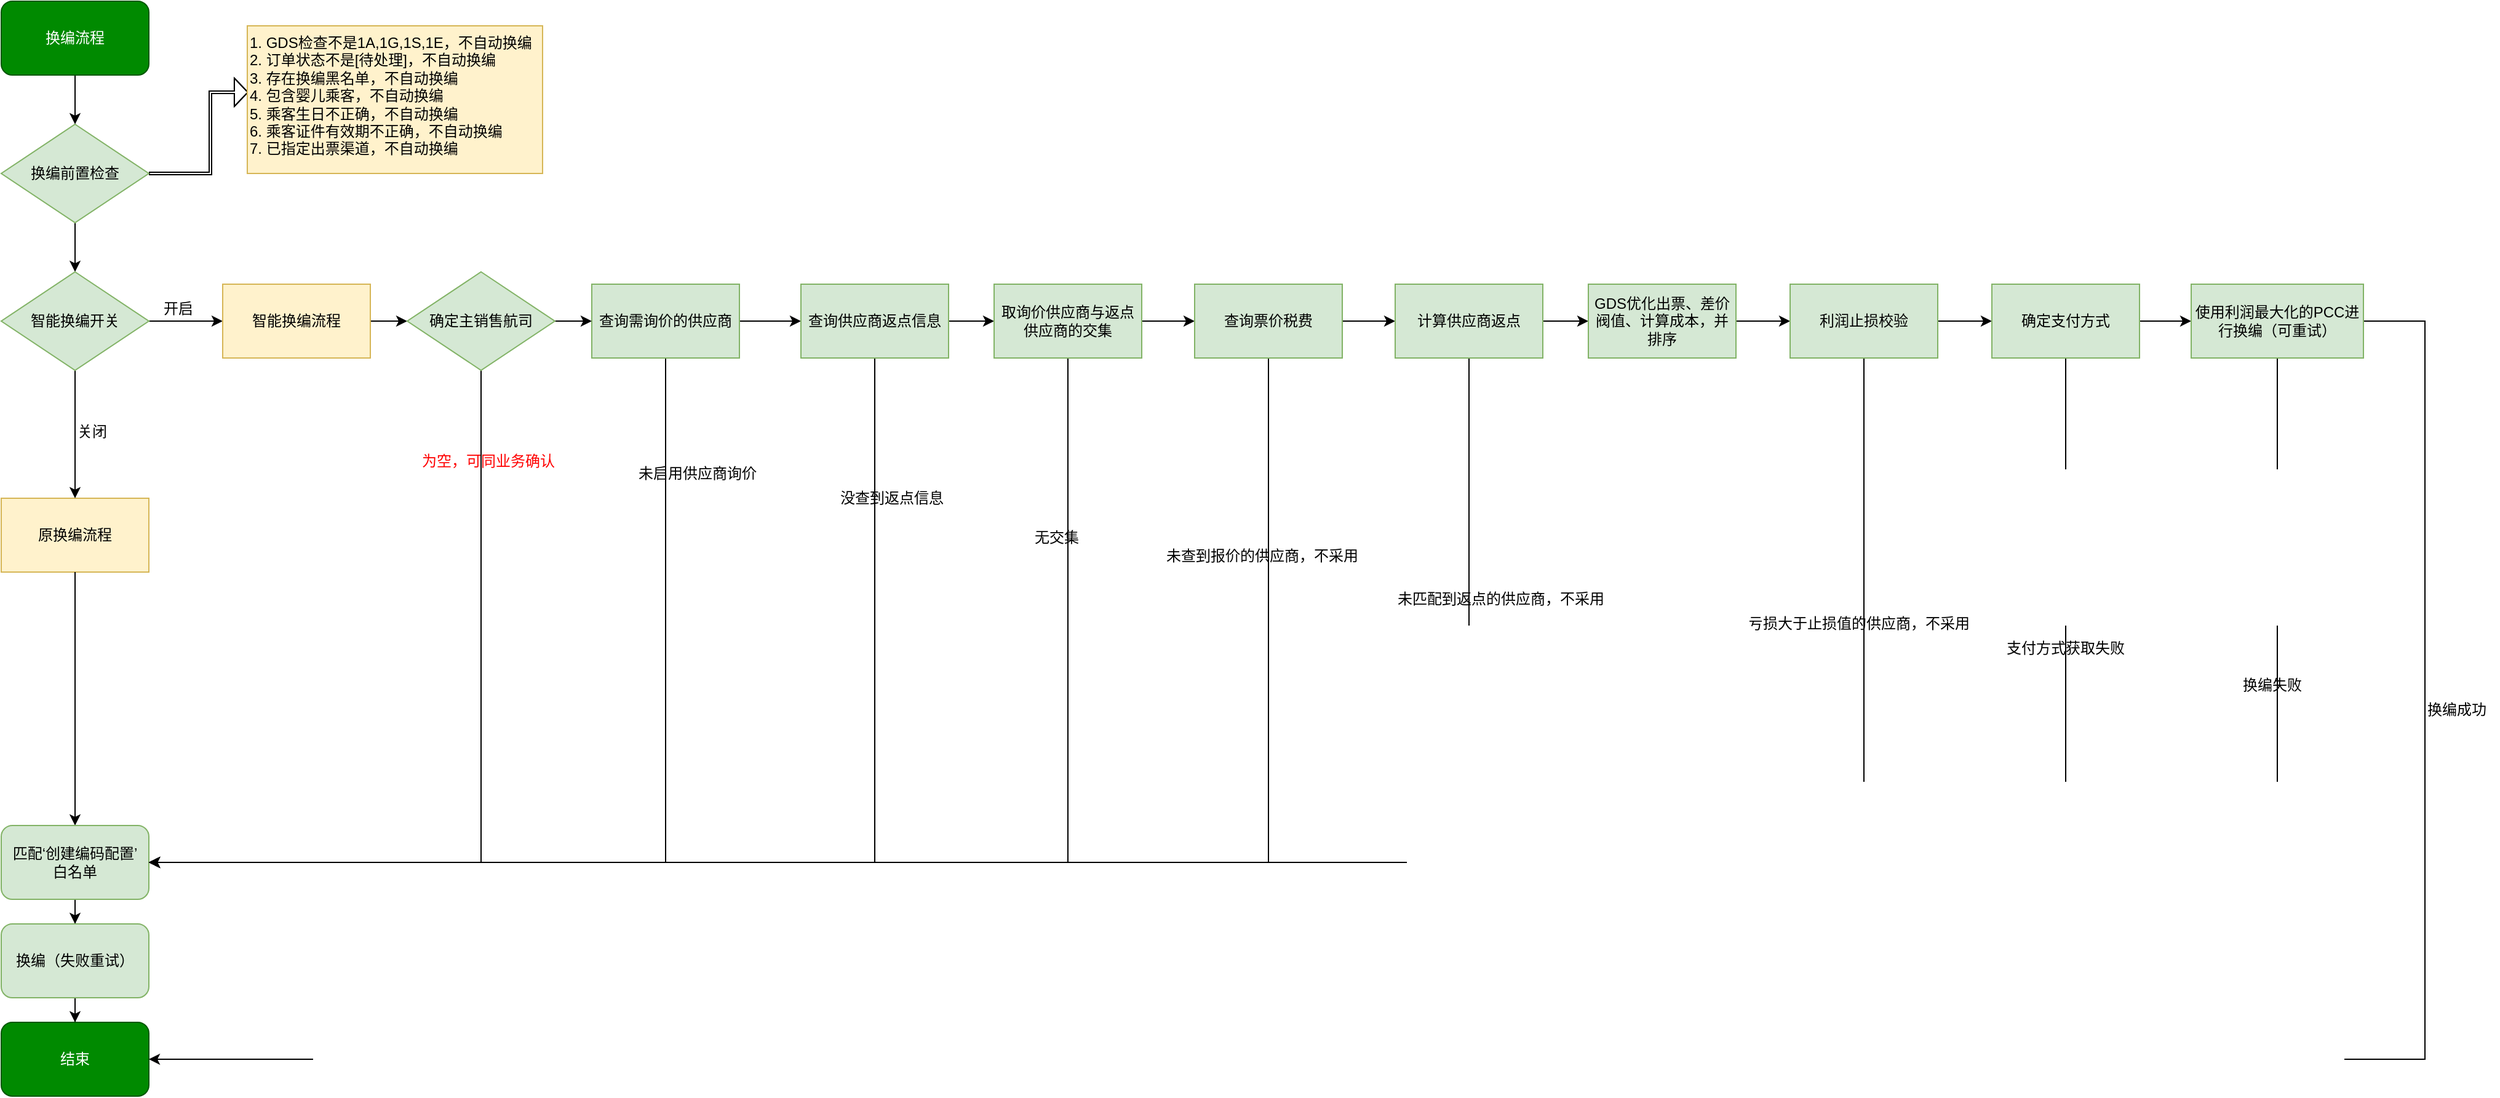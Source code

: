 <mxfile version="10.7.7" type="github"><diagram id="Fu-8c9Igl0WV-Uy8TeVr" name="ç¬¬ 1 é¡µ"><mxGraphModel dx="2316" dy="1532" grid="1" gridSize="10" guides="1" tooltips="1" connect="1" arrows="1" fold="1" page="1" pageScale="1" pageWidth="827" pageHeight="1169" math="0" shadow="0"><root><mxCell id="0"/><mxCell id="1" parent="0"/><mxCell id="R-AHkqssRI2kWCLYH0Ky-1" value="原换编流程" style="rounded=0;whiteSpace=wrap;html=1;fillColor=#fff2cc;strokeColor=#d6b656;" parent="1" vertex="1"><mxGeometry x="200" y="424" width="120" height="60" as="geometry"/></mxCell><mxCell id="R-AHkqssRI2kWCLYH0Ky-12" style="edgeStyle=orthogonalEdgeStyle;rounded=0;orthogonalLoop=1;jettySize=auto;html=1;exitX=0.5;exitY=1;exitDx=0;exitDy=0;entryX=0.5;entryY=0;entryDx=0;entryDy=0;" parent="1" source="R-AHkqssRI2kWCLYH0Ky-4" target="R-AHkqssRI2kWCLYH0Ky-6" edge="1"><mxGeometry relative="1" as="geometry"/></mxCell><mxCell id="hX_Xk6LFj6MfjmRYL03D-2" value="" style="edgeStyle=orthogonalEdgeStyle;rounded=0;orthogonalLoop=1;jettySize=auto;html=1;entryX=0.004;entryY=0.45;entryDx=0;entryDy=0;entryPerimeter=0;shape=flexArrow;width=2;endSize=3.33;" parent="1" source="R-AHkqssRI2kWCLYH0Ky-4" target="RbqSEhtfvwtirUpKuO1h-3" edge="1"><mxGeometry relative="1" as="geometry"><mxPoint x="400" y="160" as="targetPoint"/><Array as="points"><mxPoint x="370" y="160"/><mxPoint x="370" y="94"/></Array></mxGeometry></mxCell><mxCell id="R-AHkqssRI2kWCLYH0Ky-4" value="换编前置检查" style="rhombus;whiteSpace=wrap;html=1;fillColor=#d5e8d4;strokeColor=#82b366;" parent="1" vertex="1"><mxGeometry x="200" y="120" width="120" height="80" as="geometry"/></mxCell><mxCell id="R-AHkqssRI2kWCLYH0Ky-13" style="edgeStyle=orthogonalEdgeStyle;rounded=0;orthogonalLoop=1;jettySize=auto;html=1;exitX=0.5;exitY=1;exitDx=0;exitDy=0;entryX=0.5;entryY=0;entryDx=0;entryDy=0;" parent="1" source="R-AHkqssRI2kWCLYH0Ky-6" target="R-AHkqssRI2kWCLYH0Ky-1" edge="1"><mxGeometry relative="1" as="geometry"/></mxCell><mxCell id="R-AHkqssRI2kWCLYH0Ky-20" style="edgeStyle=orthogonalEdgeStyle;rounded=0;orthogonalLoop=1;jettySize=auto;html=1;exitX=1;exitY=0.5;exitDx=0;exitDy=0;entryX=0;entryY=0.5;entryDx=0;entryDy=0;" parent="1" source="R-AHkqssRI2kWCLYH0Ky-6" target="R-AHkqssRI2kWCLYH0Ky-19" edge="1"><mxGeometry relative="1" as="geometry"/></mxCell><mxCell id="R-AHkqssRI2kWCLYH0Ky-6" value="智能换编开关" style="rhombus;whiteSpace=wrap;html=1;fillColor=#d5e8d4;strokeColor=#82b366;" parent="1" vertex="1"><mxGeometry x="200" y="240" width="120" height="80" as="geometry"/></mxCell><mxCell id="R-AHkqssRI2kWCLYH0Ky-11" style="edgeStyle=orthogonalEdgeStyle;rounded=0;orthogonalLoop=1;jettySize=auto;html=1;exitX=0.5;exitY=1;exitDx=0;exitDy=0;entryX=0.5;entryY=0;entryDx=0;entryDy=0;" parent="1" source="R-AHkqssRI2kWCLYH0Ky-7" target="R-AHkqssRI2kWCLYH0Ky-4" edge="1"><mxGeometry relative="1" as="geometry"/></mxCell><mxCell id="R-AHkqssRI2kWCLYH0Ky-7" value="换编流程" style="rounded=1;whiteSpace=wrap;html=1;fillColor=#008a00;strokeColor=#005700;fontColor=#ffffff;" parent="1" vertex="1"><mxGeometry x="200" y="20" width="120" height="60" as="geometry"/></mxCell><mxCell id="R-AHkqssRI2kWCLYH0Ky-17" style="edgeStyle=orthogonalEdgeStyle;rounded=0;orthogonalLoop=1;jettySize=auto;html=1;entryX=0.5;entryY=0;entryDx=0;entryDy=0;" parent="1" source="R-AHkqssRI2kWCLYH0Ky-1" target="R-AHkqssRI2kWCLYH0Ky-16" edge="1"><mxGeometry relative="1" as="geometry"><mxPoint x="260" y="630" as="sourcePoint"/></mxGeometry></mxCell><mxCell id="hX_Xk6LFj6MfjmRYL03D-12" value="" style="edgeStyle=orthogonalEdgeStyle;rounded=0;orthogonalLoop=1;jettySize=auto;html=1;" parent="1" source="R-AHkqssRI2kWCLYH0Ky-16" target="hX_Xk6LFj6MfjmRYL03D-11" edge="1"><mxGeometry relative="1" as="geometry"/></mxCell><mxCell id="R-AHkqssRI2kWCLYH0Ky-16" value="匹配‘创建编码配置’&lt;br&gt;白名单" style="rounded=1;whiteSpace=wrap;html=1;fillColor=#d5e8d4;strokeColor=#82b366;" parent="1" vertex="1"><mxGeometry x="200" y="690" width="120" height="60" as="geometry"/></mxCell><mxCell id="hX_Xk6LFj6MfjmRYL03D-14" value="" style="edgeStyle=orthogonalEdgeStyle;rounded=0;orthogonalLoop=1;jettySize=auto;html=1;" parent="1" source="hX_Xk6LFj6MfjmRYL03D-11" target="hX_Xk6LFj6MfjmRYL03D-13" edge="1"><mxGeometry relative="1" as="geometry"/></mxCell><mxCell id="hX_Xk6LFj6MfjmRYL03D-11" value="换编（失败重试）" style="rounded=1;whiteSpace=wrap;html=1;fillColor=#d5e8d4;strokeColor=#82b366;" parent="1" vertex="1"><mxGeometry x="200" y="770" width="120" height="60" as="geometry"/></mxCell><mxCell id="hX_Xk6LFj6MfjmRYL03D-13" value="结束" style="rounded=1;whiteSpace=wrap;html=1;fillColor=#008a00;strokeColor=#005700;fontColor=#ffffff;" parent="1" vertex="1"><mxGeometry x="200" y="850" width="120" height="60" as="geometry"/></mxCell><mxCell id="R-AHkqssRI2kWCLYH0Ky-18" value="关闭" style="text;html=1;resizable=0;points=[];autosize=1;align=left;verticalAlign=top;spacingTop=-4;" parent="1" vertex="1"><mxGeometry x="260" y="360" width="40" height="20" as="geometry"/></mxCell><mxCell id="R-AHkqssRI2kWCLYH0Ky-28" style="edgeStyle=orthogonalEdgeStyle;rounded=0;orthogonalLoop=1;jettySize=auto;html=1;exitX=1;exitY=0.5;exitDx=0;exitDy=0;entryX=0;entryY=0.5;entryDx=0;entryDy=0;" parent="1" source="R-AHkqssRI2kWCLYH0Ky-19" target="R-AHkqssRI2kWCLYH0Ky-26" edge="1"><mxGeometry relative="1" as="geometry"/></mxCell><mxCell id="R-AHkqssRI2kWCLYH0Ky-19" value="智能换编流程" style="rounded=0;whiteSpace=wrap;html=1;fillColor=#fff2cc;strokeColor=#d6b656;" parent="1" vertex="1"><mxGeometry x="380" y="250" width="120" height="60" as="geometry"/></mxCell><mxCell id="R-AHkqssRI2kWCLYH0Ky-30" style="edgeStyle=orthogonalEdgeStyle;rounded=0;orthogonalLoop=1;jettySize=auto;html=1;exitX=1;exitY=0.5;exitDx=0;exitDy=0;entryX=0;entryY=0.5;entryDx=0;entryDy=0;" parent="1" source="R-AHkqssRI2kWCLYH0Ky-21" target="R-AHkqssRI2kWCLYH0Ky-22" edge="1"><mxGeometry relative="1" as="geometry"/></mxCell><mxCell id="R-AHkqssRI2kWCLYH0Ky-50" style="edgeStyle=orthogonalEdgeStyle;rounded=0;orthogonalLoop=1;jettySize=auto;html=1;exitX=0.5;exitY=1;exitDx=0;exitDy=0;entryX=1;entryY=0.5;entryDx=0;entryDy=0;" parent="1" source="R-AHkqssRI2kWCLYH0Ky-21" target="R-AHkqssRI2kWCLYH0Ky-16" edge="1"><mxGeometry relative="1" as="geometry"/></mxCell><mxCell id="R-AHkqssRI2kWCLYH0Ky-21" value="查询需询价的供应商" style="rounded=0;whiteSpace=wrap;html=1;fillColor=#d5e8d4;strokeColor=#82b366;align=center;" parent="1" vertex="1"><mxGeometry x="680" y="250" width="120" height="60" as="geometry"/></mxCell><mxCell id="R-AHkqssRI2kWCLYH0Ky-37" value="" style="edgeStyle=orthogonalEdgeStyle;rounded=0;orthogonalLoop=1;jettySize=auto;html=1;" parent="1" source="R-AHkqssRI2kWCLYH0Ky-22" target="R-AHkqssRI2kWCLYH0Ky-36" edge="1"><mxGeometry relative="1" as="geometry"/></mxCell><mxCell id="R-AHkqssRI2kWCLYH0Ky-51" style="edgeStyle=orthogonalEdgeStyle;rounded=0;orthogonalLoop=1;jettySize=auto;html=1;exitX=0.5;exitY=1;exitDx=0;exitDy=0;entryX=1;entryY=0.5;entryDx=0;entryDy=0;" parent="1" source="R-AHkqssRI2kWCLYH0Ky-22" target="R-AHkqssRI2kWCLYH0Ky-16" edge="1"><mxGeometry relative="1" as="geometry"/></mxCell><mxCell id="R-AHkqssRI2kWCLYH0Ky-22" value="查询供应商返点信息&lt;br&gt;" style="rounded=0;whiteSpace=wrap;html=1;fillColor=#d5e8d4;strokeColor=#82b366;align=center;" parent="1" vertex="1"><mxGeometry x="850" y="250" width="120" height="60" as="geometry"/></mxCell><mxCell id="R-AHkqssRI2kWCLYH0Ky-41" value="" style="edgeStyle=orthogonalEdgeStyle;rounded=0;orthogonalLoop=1;jettySize=auto;html=1;" parent="1" source="R-AHkqssRI2kWCLYH0Ky-36" target="R-AHkqssRI2kWCLYH0Ky-40" edge="1"><mxGeometry relative="1" as="geometry"/></mxCell><mxCell id="R-AHkqssRI2kWCLYH0Ky-52" style="edgeStyle=orthogonalEdgeStyle;rounded=0;orthogonalLoop=1;jettySize=auto;html=1;exitX=0.5;exitY=1;exitDx=0;exitDy=0;entryX=1;entryY=0.5;entryDx=0;entryDy=0;" parent="1" source="R-AHkqssRI2kWCLYH0Ky-36" target="R-AHkqssRI2kWCLYH0Ky-16" edge="1"><mxGeometry relative="1" as="geometry"/></mxCell><mxCell id="R-AHkqssRI2kWCLYH0Ky-36" value="取询价供应商与返点供应商的交集&lt;br&gt;" style="rounded=0;whiteSpace=wrap;html=1;fillColor=#d5e8d4;strokeColor=#82b366;" parent="1" vertex="1"><mxGeometry x="1007" y="250" width="120" height="60" as="geometry"/></mxCell><mxCell id="R-AHkqssRI2kWCLYH0Ky-45" value="" style="edgeStyle=orthogonalEdgeStyle;rounded=0;orthogonalLoop=1;jettySize=auto;html=1;" parent="1" source="R-AHkqssRI2kWCLYH0Ky-40" target="R-AHkqssRI2kWCLYH0Ky-44" edge="1"><mxGeometry relative="1" as="geometry"/></mxCell><mxCell id="R-AHkqssRI2kWCLYH0Ky-53" style="edgeStyle=orthogonalEdgeStyle;rounded=0;orthogonalLoop=1;jettySize=auto;html=1;exitX=0.5;exitY=1;exitDx=0;exitDy=0;entryX=1;entryY=0.5;entryDx=0;entryDy=0;" parent="1" source="R-AHkqssRI2kWCLYH0Ky-40" target="R-AHkqssRI2kWCLYH0Ky-16" edge="1"><mxGeometry relative="1" as="geometry"/></mxCell><mxCell id="R-AHkqssRI2kWCLYH0Ky-40" value="查询票价税费" style="rounded=0;whiteSpace=wrap;html=1;fillColor=#d5e8d4;strokeColor=#82b366;" parent="1" vertex="1"><mxGeometry x="1170" y="250" width="120" height="60" as="geometry"/></mxCell><mxCell id="R-AHkqssRI2kWCLYH0Ky-54" style="edgeStyle=orthogonalEdgeStyle;rounded=0;orthogonalLoop=1;jettySize=auto;html=1;exitX=0.5;exitY=1;exitDx=0;exitDy=0;entryX=1;entryY=0.5;entryDx=0;entryDy=0;" parent="1" source="R-AHkqssRI2kWCLYH0Ky-44" target="R-AHkqssRI2kWCLYH0Ky-16" edge="1"><mxGeometry relative="1" as="geometry"/></mxCell><mxCell id="R-AHkqssRI2kWCLYH0Ky-56" value="" style="edgeStyle=orthogonalEdgeStyle;rounded=0;orthogonalLoop=1;jettySize=auto;html=1;" parent="1" source="R-AHkqssRI2kWCLYH0Ky-44" target="R-AHkqssRI2kWCLYH0Ky-55" edge="1"><mxGeometry relative="1" as="geometry"/></mxCell><mxCell id="R-AHkqssRI2kWCLYH0Ky-44" value="计算供应商返点" style="rounded=0;whiteSpace=wrap;html=1;fillColor=#d5e8d4;strokeColor=#82b366;" parent="1" vertex="1"><mxGeometry x="1333" y="250" width="120" height="60" as="geometry"/></mxCell><mxCell id="R-AHkqssRI2kWCLYH0Ky-58" value="" style="edgeStyle=orthogonalEdgeStyle;rounded=0;orthogonalLoop=1;jettySize=auto;html=1;" parent="1" source="R-AHkqssRI2kWCLYH0Ky-55" target="R-AHkqssRI2kWCLYH0Ky-57" edge="1"><mxGeometry relative="1" as="geometry"/></mxCell><mxCell id="R-AHkqssRI2kWCLYH0Ky-55" value="GDS优化出票、差价阀值、计算成本，并排序" style="rounded=0;whiteSpace=wrap;html=1;fillColor=#d5e8d4;strokeColor=#82b366;" parent="1" vertex="1"><mxGeometry x="1490" y="250" width="120" height="60" as="geometry"/></mxCell><mxCell id="R-AHkqssRI2kWCLYH0Ky-59" style="edgeStyle=orthogonalEdgeStyle;rounded=0;orthogonalLoop=1;jettySize=auto;html=1;exitX=0.5;exitY=1;exitDx=0;exitDy=0;entryX=1;entryY=0.5;entryDx=0;entryDy=0;" parent="1" source="R-AHkqssRI2kWCLYH0Ky-57" target="R-AHkqssRI2kWCLYH0Ky-16" edge="1"><mxGeometry relative="1" as="geometry"/></mxCell><mxCell id="R-AHkqssRI2kWCLYH0Ky-61" value="" style="edgeStyle=orthogonalEdgeStyle;rounded=0;orthogonalLoop=1;jettySize=auto;html=1;" parent="1" source="R-AHkqssRI2kWCLYH0Ky-57" target="R-AHkqssRI2kWCLYH0Ky-60" edge="1"><mxGeometry relative="1" as="geometry"/></mxCell><mxCell id="R-AHkqssRI2kWCLYH0Ky-57" value="利润止损校验" style="rounded=0;whiteSpace=wrap;html=1;fillColor=#d5e8d4;strokeColor=#82b366;" parent="1" vertex="1"><mxGeometry x="1654" y="250" width="120" height="60" as="geometry"/></mxCell><mxCell id="R-AHkqssRI2kWCLYH0Ky-64" style="edgeStyle=orthogonalEdgeStyle;rounded=0;orthogonalLoop=1;jettySize=auto;html=1;exitX=0.5;exitY=1;exitDx=0;exitDy=0;entryX=1;entryY=0.5;entryDx=0;entryDy=0;" parent="1" source="R-AHkqssRI2kWCLYH0Ky-60" target="R-AHkqssRI2kWCLYH0Ky-16" edge="1"><mxGeometry relative="1" as="geometry"/></mxCell><mxCell id="R-AHkqssRI2kWCLYH0Ky-66" value="" style="edgeStyle=orthogonalEdgeStyle;rounded=0;orthogonalLoop=1;jettySize=auto;html=1;" parent="1" source="R-AHkqssRI2kWCLYH0Ky-60" target="R-AHkqssRI2kWCLYH0Ky-65" edge="1"><mxGeometry relative="1" as="geometry"/></mxCell><mxCell id="R-AHkqssRI2kWCLYH0Ky-60" value="确定支付方式" style="rounded=0;whiteSpace=wrap;html=1;fillColor=#d5e8d4;strokeColor=#82b366;" parent="1" vertex="1"><mxGeometry x="1818" y="250" width="120" height="60" as="geometry"/></mxCell><mxCell id="R-AHkqssRI2kWCLYH0Ky-67" style="edgeStyle=orthogonalEdgeStyle;rounded=0;orthogonalLoop=1;jettySize=auto;html=1;exitX=0.5;exitY=1;exitDx=0;exitDy=0;entryX=1;entryY=0.5;entryDx=0;entryDy=0;" parent="1" source="R-AHkqssRI2kWCLYH0Ky-65" target="R-AHkqssRI2kWCLYH0Ky-16" edge="1"><mxGeometry relative="1" as="geometry"/></mxCell><mxCell id="AX9Q5TWgOu75MuZJO9s3-2" value="" style="edgeStyle=orthogonalEdgeStyle;rounded=0;orthogonalLoop=1;jettySize=auto;html=1;entryX=1;entryY=0.5;entryDx=0;entryDy=0;" edge="1" parent="1" source="R-AHkqssRI2kWCLYH0Ky-65" target="hX_Xk6LFj6MfjmRYL03D-13"><mxGeometry relative="1" as="geometry"><Array as="points"><mxPoint x="2170" y="280"/><mxPoint x="2170" y="880"/></Array></mxGeometry></mxCell><mxCell id="R-AHkqssRI2kWCLYH0Ky-65" value="使用利润最大化的PCC进行换编（可重试）&lt;br&gt;" style="rounded=0;whiteSpace=wrap;html=1;fillColor=#d5e8d4;strokeColor=#82b366;" parent="1" vertex="1"><mxGeometry x="1980" y="250" width="140" height="60" as="geometry"/></mxCell><mxCell id="R-AHkqssRI2kWCLYH0Ky-29" style="edgeStyle=orthogonalEdgeStyle;rounded=0;orthogonalLoop=1;jettySize=auto;html=1;exitX=1;exitY=0.5;exitDx=0;exitDy=0;entryX=0;entryY=0.5;entryDx=0;entryDy=0;" parent="1" source="R-AHkqssRI2kWCLYH0Ky-26" target="R-AHkqssRI2kWCLYH0Ky-21" edge="1"><mxGeometry relative="1" as="geometry"/></mxCell><mxCell id="R-AHkqssRI2kWCLYH0Ky-49" style="edgeStyle=orthogonalEdgeStyle;rounded=0;orthogonalLoop=1;jettySize=auto;html=1;exitX=0.5;exitY=1;exitDx=0;exitDy=0;entryX=1;entryY=0.5;entryDx=0;entryDy=0;" parent="1" source="R-AHkqssRI2kWCLYH0Ky-26" target="R-AHkqssRI2kWCLYH0Ky-16" edge="1"><mxGeometry relative="1" as="geometry"/></mxCell><mxCell id="R-AHkqssRI2kWCLYH0Ky-26" value="确定主销售航司&lt;br&gt;" style="rhombus;whiteSpace=wrap;html=1;fillColor=#d5e8d4;strokeColor=#82b366;" parent="1" vertex="1"><mxGeometry x="530" y="240" width="120" height="80" as="geometry"/></mxCell><mxCell id="R-AHkqssRI2kWCLYH0Ky-33" value="未启用供应商询价" style="text;html=1;resizable=0;points=[];autosize=1;align=left;verticalAlign=top;spacingTop=-4;" parent="1" vertex="1"><mxGeometry x="716" y="394" width="110" height="20" as="geometry"/></mxCell><mxCell id="R-AHkqssRI2kWCLYH0Ky-34" value="没查到返点信息&lt;br&gt;" style="text;html=1;resizable=0;points=[];autosize=1;align=left;verticalAlign=top;spacingTop=-4;" parent="1" vertex="1"><mxGeometry x="880" y="414" width="100" height="20" as="geometry"/></mxCell><mxCell id="R-AHkqssRI2kWCLYH0Ky-39" value="无交集&lt;br&gt;&lt;br&gt;" style="text;html=1;resizable=0;points=[];autosize=1;align=left;verticalAlign=top;spacingTop=-4;" parent="1" vertex="1"><mxGeometry x="1037.5" y="446" width="50" height="30" as="geometry"/></mxCell><mxCell id="R-AHkqssRI2kWCLYH0Ky-43" value="未查到报价的供应商，不采用" style="text;html=1;resizable=0;points=[];autosize=1;align=left;verticalAlign=top;spacingTop=-4;" parent="1" vertex="1"><mxGeometry x="1145" y="461" width="170" height="20" as="geometry"/></mxCell><mxCell id="R-AHkqssRI2kWCLYH0Ky-62" value="未匹配到返点的供应商，不采用" style="text;html=1;resizable=0;points=[];autosize=1;align=left;verticalAlign=top;spacingTop=-4;" parent="1" vertex="1"><mxGeometry x="1333" y="496" width="180" height="20" as="geometry"/></mxCell><mxCell id="R-AHkqssRI2kWCLYH0Ky-63" value="亏损大于止损值的供应商，不采用&lt;br&gt;" style="text;html=1;resizable=0;points=[];autosize=1;align=left;verticalAlign=top;spacingTop=-4;" parent="1" vertex="1"><mxGeometry x="1618" y="516" width="200" height="20" as="geometry"/></mxCell><mxCell id="R-AHkqssRI2kWCLYH0Ky-68" value="换编失败" style="text;html=1;resizable=0;points=[];autosize=1;align=left;verticalAlign=top;spacingTop=-4;" parent="1" vertex="1"><mxGeometry x="2020" y="566" width="60" height="20" as="geometry"/></mxCell><mxCell id="R-AHkqssRI2kWCLYH0Ky-69" value="支付方式获取失败&lt;br&gt;&lt;br&gt;" style="text;html=1;resizable=0;points=[];autosize=1;align=left;verticalAlign=top;spacingTop=-4;" parent="1" vertex="1"><mxGeometry x="1828" y="536" width="110" height="30" as="geometry"/></mxCell><mxCell id="RbqSEhtfvwtirUpKuO1h-3" value="&lt;div&gt;1. GDS检查不是1A,1G,1S,1E，不自动换编&lt;/div&gt;&lt;div&gt;2. 订单状态不是[待处理]，不自动换编&lt;/div&gt;&lt;div&gt;3. 存在换编黑名单，不自动换编&lt;/div&gt;&lt;div&gt;4. 包含婴儿乘客，不自动换编&lt;/div&gt;&lt;div&gt;5. 乘客生日不正确，不自动换编&lt;/div&gt;&lt;div&gt;6. 乘客证件有效期不正确，不自动换编&lt;/div&gt;&lt;div&gt;7. 已指定出票渠道，不自动换编&lt;/div&gt;" style="rounded=0;whiteSpace=wrap;html=1;align=left;verticalAlign=top;fillColor=#fff2cc;strokeColor=#d6b656;" parent="1" vertex="1"><mxGeometry x="400" y="40" width="240" height="120" as="geometry"/></mxCell><mxCell id="hX_Xk6LFj6MfjmRYL03D-3" value="开启" style="text;html=1;resizable=0;points=[];autosize=1;align=left;verticalAlign=top;spacingTop=-4;" parent="1" vertex="1"><mxGeometry x="330" y="260" width="40" height="20" as="geometry"/></mxCell><mxCell id="hX_Xk6LFj6MfjmRYL03D-5" value="&lt;font color=&quot;#ff0000&quot;&gt;为空，可同业务确认&lt;/font&gt;&lt;br&gt;" style="text;html=1;resizable=0;points=[];autosize=1;align=left;verticalAlign=top;spacingTop=-4;" parent="1" vertex="1"><mxGeometry x="540" y="384" width="120" height="20" as="geometry"/></mxCell><mxCell id="AX9Q5TWgOu75MuZJO9s3-3" value="换编成功" style="text;html=1;resizable=0;points=[];autosize=1;align=left;verticalAlign=top;spacingTop=-4;" vertex="1" parent="1"><mxGeometry x="2170" y="586" width="60" height="20" as="geometry"/></mxCell></root></mxGraphModel></diagram></mxfile>